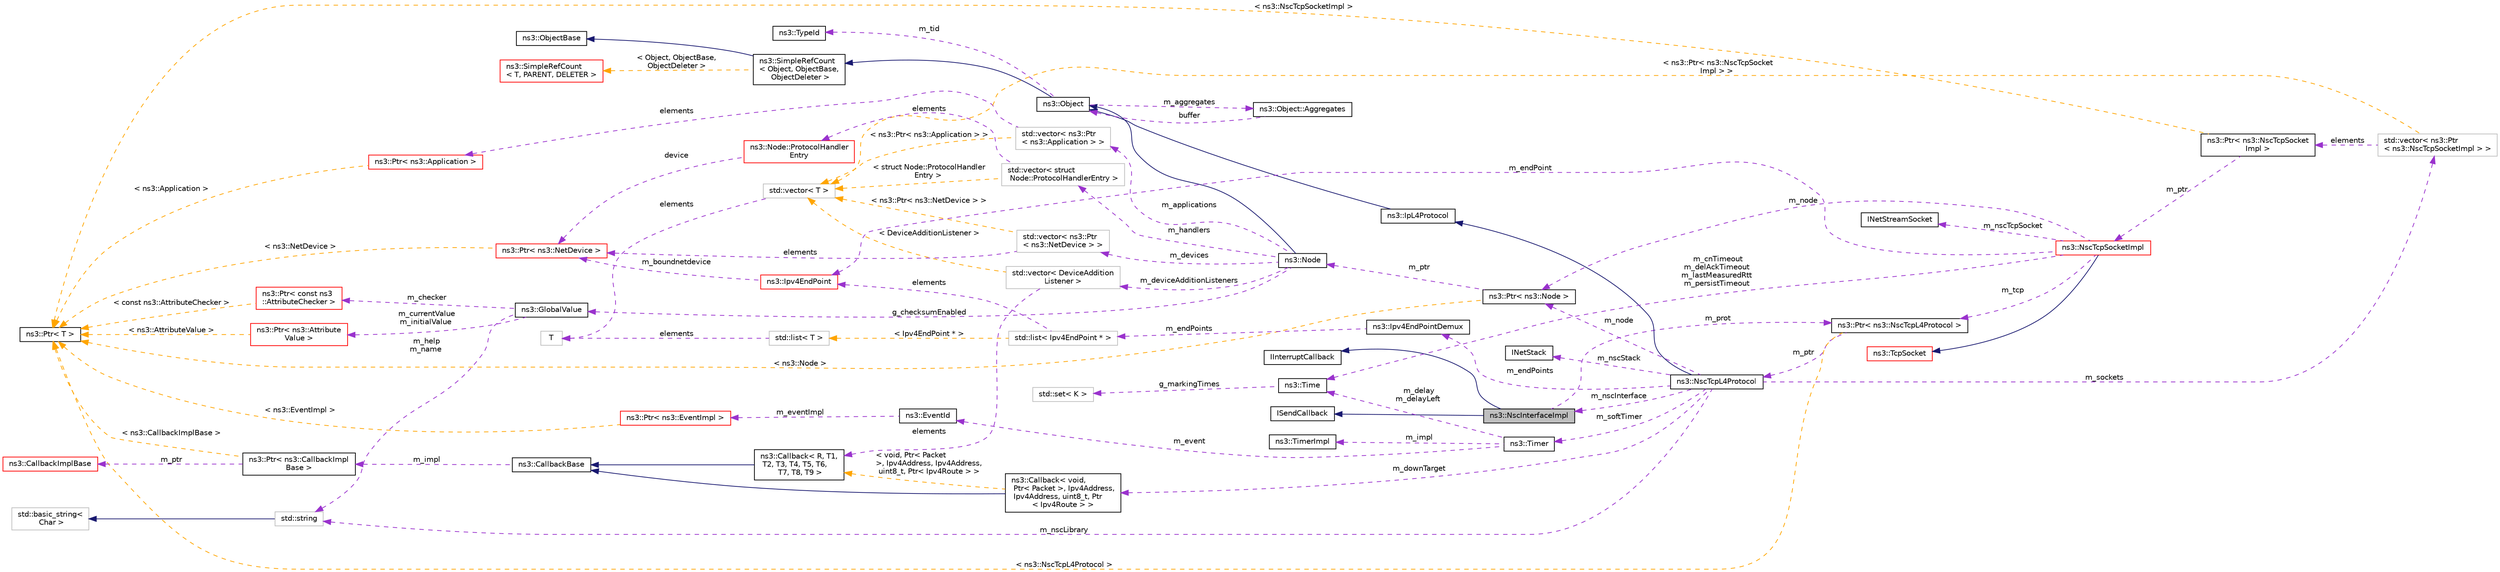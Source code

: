 digraph "ns3::NscInterfaceImpl"
{
 // LATEX_PDF_SIZE
  edge [fontname="Helvetica",fontsize="10",labelfontname="Helvetica",labelfontsize="10"];
  node [fontname="Helvetica",fontsize="10",shape=record];
  rankdir="LR";
  Node1 [label="ns3::NscInterfaceImpl",height=0.2,width=0.4,color="black", fillcolor="grey75", style="filled", fontcolor="black",tooltip="Nsc interface implementation class."];
  Node2 -> Node1 [dir="back",color="midnightblue",fontsize="10",style="solid",fontname="Helvetica"];
  Node2 [label="ISendCallback",height=0.2,width=0.4,color="black", fillcolor="white", style="filled",URL="$struct_i_send_callback.html",tooltip="Struct interface to NSC send capabilities."];
  Node3 -> Node1 [dir="back",color="midnightblue",fontsize="10",style="solid",fontname="Helvetica"];
  Node3 [label="IInterruptCallback",height=0.2,width=0.4,color="black", fillcolor="white", style="filled",URL="$struct_i_interrupt_callback.html",tooltip="Struct interface to NSC soft interrupt capabilities."];
  Node4 -> Node1 [dir="back",color="darkorchid3",fontsize="10",style="dashed",label=" m_prot" ,fontname="Helvetica"];
  Node4 [label="ns3::Ptr\< ns3::NscTcpL4Protocol \>",height=0.2,width=0.4,color="black", fillcolor="white", style="filled",URL="$classns3_1_1_ptr.html",tooltip=" "];
  Node5 -> Node4 [dir="back",color="darkorchid3",fontsize="10",style="dashed",label=" m_ptr" ,fontname="Helvetica"];
  Node5 [label="ns3::NscTcpL4Protocol",height=0.2,width=0.4,color="black", fillcolor="white", style="filled",URL="$classns3_1_1_nsc_tcp_l4_protocol.html",tooltip="Nsc wrapper glue, to interface with the Ipv4 protocol underneath."];
  Node6 -> Node5 [dir="back",color="midnightblue",fontsize="10",style="solid",fontname="Helvetica"];
  Node6 [label="ns3::IpL4Protocol",height=0.2,width=0.4,color="black", fillcolor="white", style="filled",URL="$classns3_1_1_ip_l4_protocol.html",tooltip="L4 Protocol abstract base class."];
  Node7 -> Node6 [dir="back",color="midnightblue",fontsize="10",style="solid",fontname="Helvetica"];
  Node7 [label="ns3::Object",height=0.2,width=0.4,color="black", fillcolor="white", style="filled",URL="$classns3_1_1_object.html",tooltip="A base class which provides memory management and object aggregation."];
  Node8 -> Node7 [dir="back",color="midnightblue",fontsize="10",style="solid",fontname="Helvetica"];
  Node8 [label="ns3::SimpleRefCount\l\< Object, ObjectBase,\l ObjectDeleter \>",height=0.2,width=0.4,color="black", fillcolor="white", style="filled",URL="$classns3_1_1_simple_ref_count.html",tooltip=" "];
  Node9 -> Node8 [dir="back",color="midnightblue",fontsize="10",style="solid",fontname="Helvetica"];
  Node9 [label="ns3::ObjectBase",height=0.2,width=0.4,color="black", fillcolor="white", style="filled",URL="$classns3_1_1_object_base.html",tooltip="Anchor the ns-3 type and attribute system."];
  Node10 -> Node8 [dir="back",color="orange",fontsize="10",style="dashed",label=" \< Object, ObjectBase,\l ObjectDeleter \>" ,fontname="Helvetica"];
  Node10 [label="ns3::SimpleRefCount\l\< T, PARENT, DELETER \>",height=0.2,width=0.4,color="red", fillcolor="white", style="filled",URL="$classns3_1_1_simple_ref_count.html",tooltip="A template-based reference counting class."];
  Node12 -> Node7 [dir="back",color="darkorchid3",fontsize="10",style="dashed",label=" m_tid" ,fontname="Helvetica"];
  Node12 [label="ns3::TypeId",height=0.2,width=0.4,color="black", fillcolor="white", style="filled",URL="$classns3_1_1_type_id.html",tooltip="a unique identifier for an interface."];
  Node13 -> Node7 [dir="back",color="darkorchid3",fontsize="10",style="dashed",label=" m_aggregates" ,fontname="Helvetica"];
  Node13 [label="ns3::Object::Aggregates",height=0.2,width=0.4,color="black", fillcolor="white", style="filled",URL="$structns3_1_1_object_1_1_aggregates.html",tooltip="The list of Objects aggregated to this one."];
  Node7 -> Node13 [dir="back",color="darkorchid3",fontsize="10",style="dashed",label=" buffer" ,fontname="Helvetica"];
  Node14 -> Node5 [dir="back",color="darkorchid3",fontsize="10",style="dashed",label=" m_node" ,fontname="Helvetica"];
  Node14 [label="ns3::Ptr\< ns3::Node \>",height=0.2,width=0.4,color="black", fillcolor="white", style="filled",URL="$classns3_1_1_ptr.html",tooltip=" "];
  Node15 -> Node14 [dir="back",color="darkorchid3",fontsize="10",style="dashed",label=" m_ptr" ,fontname="Helvetica"];
  Node15 [label="ns3::Node",height=0.2,width=0.4,color="black", fillcolor="white", style="filled",URL="$classns3_1_1_node.html",tooltip="A network Node."];
  Node7 -> Node15 [dir="back",color="midnightblue",fontsize="10",style="solid",fontname="Helvetica"];
  Node16 -> Node15 [dir="back",color="darkorchid3",fontsize="10",style="dashed",label=" m_applications" ,fontname="Helvetica"];
  Node16 [label="std::vector\< ns3::Ptr\l\< ns3::Application \> \>",height=0.2,width=0.4,color="grey75", fillcolor="white", style="filled",tooltip=" "];
  Node17 -> Node16 [dir="back",color="darkorchid3",fontsize="10",style="dashed",label=" elements" ,fontname="Helvetica"];
  Node17 [label="ns3::Ptr\< ns3::Application \>",height=0.2,width=0.4,color="red", fillcolor="white", style="filled",URL="$classns3_1_1_ptr.html",tooltip=" "];
  Node23 -> Node17 [dir="back",color="orange",fontsize="10",style="dashed",label=" \< ns3::Application \>" ,fontname="Helvetica"];
  Node23 [label="ns3::Ptr\< T \>",height=0.2,width=0.4,color="black", fillcolor="white", style="filled",URL="$classns3_1_1_ptr.html",tooltip="Smart pointer class similar to boost::intrusive_ptr."];
  Node27 -> Node16 [dir="back",color="orange",fontsize="10",style="dashed",label=" \< ns3::Ptr\< ns3::Application \> \>" ,fontname="Helvetica"];
  Node27 [label="std::vector\< T \>",height=0.2,width=0.4,color="grey75", fillcolor="white", style="filled",tooltip=" "];
  Node28 -> Node27 [dir="back",color="darkorchid3",fontsize="10",style="dashed",label=" elements" ,fontname="Helvetica"];
  Node28 [label="T",height=0.2,width=0.4,color="grey75", fillcolor="white", style="filled",tooltip=" "];
  Node29 -> Node15 [dir="back",color="darkorchid3",fontsize="10",style="dashed",label=" m_devices" ,fontname="Helvetica"];
  Node29 [label="std::vector\< ns3::Ptr\l\< ns3::NetDevice \> \>",height=0.2,width=0.4,color="grey75", fillcolor="white", style="filled",tooltip=" "];
  Node30 -> Node29 [dir="back",color="darkorchid3",fontsize="10",style="dashed",label=" elements" ,fontname="Helvetica"];
  Node30 [label="ns3::Ptr\< ns3::NetDevice \>",height=0.2,width=0.4,color="red", fillcolor="white", style="filled",URL="$classns3_1_1_ptr.html",tooltip=" "];
  Node23 -> Node30 [dir="back",color="orange",fontsize="10",style="dashed",label=" \< ns3::NetDevice \>" ,fontname="Helvetica"];
  Node27 -> Node29 [dir="back",color="orange",fontsize="10",style="dashed",label=" \< ns3::Ptr\< ns3::NetDevice \> \>" ,fontname="Helvetica"];
  Node32 -> Node15 [dir="back",color="darkorchid3",fontsize="10",style="dashed",label=" g_checksumEnabled" ,fontname="Helvetica"];
  Node32 [label="ns3::GlobalValue",height=0.2,width=0.4,color="black", fillcolor="white", style="filled",URL="$classns3_1_1_global_value.html",tooltip="Hold a so-called 'global value'."];
  Node33 -> Node32 [dir="back",color="darkorchid3",fontsize="10",style="dashed",label=" m_currentValue\nm_initialValue" ,fontname="Helvetica"];
  Node33 [label="ns3::Ptr\< ns3::Attribute\lValue \>",height=0.2,width=0.4,color="red", fillcolor="white", style="filled",URL="$classns3_1_1_ptr.html",tooltip=" "];
  Node23 -> Node33 [dir="back",color="orange",fontsize="10",style="dashed",label=" \< ns3::AttributeValue \>" ,fontname="Helvetica"];
  Node36 -> Node32 [dir="back",color="darkorchid3",fontsize="10",style="dashed",label=" m_help\nm_name" ,fontname="Helvetica"];
  Node36 [label="std::string",height=0.2,width=0.4,color="grey75", fillcolor="white", style="filled",tooltip=" "];
  Node37 -> Node36 [dir="back",color="midnightblue",fontsize="10",style="solid",fontname="Helvetica"];
  Node37 [label="std::basic_string\<\l Char \>",height=0.2,width=0.4,color="grey75", fillcolor="white", style="filled",tooltip=" "];
  Node38 -> Node32 [dir="back",color="darkorchid3",fontsize="10",style="dashed",label=" m_checker" ,fontname="Helvetica"];
  Node38 [label="ns3::Ptr\< const ns3\l::AttributeChecker \>",height=0.2,width=0.4,color="red", fillcolor="white", style="filled",URL="$classns3_1_1_ptr.html",tooltip=" "];
  Node23 -> Node38 [dir="back",color="orange",fontsize="10",style="dashed",label=" \< const ns3::AttributeChecker \>" ,fontname="Helvetica"];
  Node41 -> Node15 [dir="back",color="darkorchid3",fontsize="10",style="dashed",label=" m_handlers" ,fontname="Helvetica"];
  Node41 [label="std::vector\< struct\l Node::ProtocolHandlerEntry \>",height=0.2,width=0.4,color="grey75", fillcolor="white", style="filled",tooltip=" "];
  Node42 -> Node41 [dir="back",color="darkorchid3",fontsize="10",style="dashed",label=" elements" ,fontname="Helvetica"];
  Node42 [label="ns3::Node::ProtocolHandler\lEntry",height=0.2,width=0.4,color="red", fillcolor="white", style="filled",URL="$structns3_1_1_node_1_1_protocol_handler_entry.html",tooltip="Protocol handler entry."];
  Node30 -> Node42 [dir="back",color="darkorchid3",fontsize="10",style="dashed",label=" device" ,fontname="Helvetica"];
  Node27 -> Node41 [dir="back",color="orange",fontsize="10",style="dashed",label=" \< struct Node::ProtocolHandler\lEntry \>" ,fontname="Helvetica"];
  Node49 -> Node15 [dir="back",color="darkorchid3",fontsize="10",style="dashed",label=" m_deviceAdditionListeners" ,fontname="Helvetica"];
  Node49 [label="std::vector\< DeviceAddition\lListener \>",height=0.2,width=0.4,color="grey75", fillcolor="white", style="filled",tooltip=" "];
  Node48 -> Node49 [dir="back",color="darkorchid3",fontsize="10",style="dashed",label=" elements" ,fontname="Helvetica"];
  Node48 [label="ns3::Callback\< R, T1,\l T2, T3, T4, T5, T6,\l T7, T8, T9 \>",height=0.2,width=0.4,color="black", fillcolor="white", style="filled",URL="$classns3_1_1_callback.html",tooltip="Callback template class."];
  Node44 -> Node48 [dir="back",color="midnightblue",fontsize="10",style="solid",fontname="Helvetica"];
  Node44 [label="ns3::CallbackBase",height=0.2,width=0.4,color="black", fillcolor="white", style="filled",URL="$classns3_1_1_callback_base.html",tooltip="Base class for Callback class."];
  Node45 -> Node44 [dir="back",color="darkorchid3",fontsize="10",style="dashed",label=" m_impl" ,fontname="Helvetica"];
  Node45 [label="ns3::Ptr\< ns3::CallbackImpl\lBase \>",height=0.2,width=0.4,color="black", fillcolor="white", style="filled",URL="$classns3_1_1_ptr.html",tooltip=" "];
  Node46 -> Node45 [dir="back",color="darkorchid3",fontsize="10",style="dashed",label=" m_ptr" ,fontname="Helvetica"];
  Node46 [label="ns3::CallbackImplBase",height=0.2,width=0.4,color="red", fillcolor="white", style="filled",URL="$classns3_1_1_callback_impl_base.html",tooltip="Abstract base class for CallbackImpl Provides reference counting and equality test."];
  Node23 -> Node45 [dir="back",color="orange",fontsize="10",style="dashed",label=" \< ns3::CallbackImplBase \>" ,fontname="Helvetica"];
  Node27 -> Node49 [dir="back",color="orange",fontsize="10",style="dashed",label=" \< DeviceAdditionListener \>" ,fontname="Helvetica"];
  Node23 -> Node14 [dir="back",color="orange",fontsize="10",style="dashed",label=" \< ns3::Node \>" ,fontname="Helvetica"];
  Node1 -> Node5 [dir="back",color="darkorchid3",fontsize="10",style="dashed",label=" m_nscInterface" ,fontname="Helvetica"];
  Node50 -> Node5 [dir="back",color="darkorchid3",fontsize="10",style="dashed",label=" m_nscStack" ,fontname="Helvetica"];
  Node50 [label="INetStack",height=0.2,width=0.4,color="black", fillcolor="white", style="filled",URL="$struct_i_net_stack.html",tooltip="Struct interface to NSC stack."];
  Node36 -> Node5 [dir="back",color="darkorchid3",fontsize="10",style="dashed",label=" m_nscLibrary" ,fontname="Helvetica"];
  Node51 -> Node5 [dir="back",color="darkorchid3",fontsize="10",style="dashed",label=" m_downTarget" ,fontname="Helvetica"];
  Node51 [label="ns3::Callback\< void,\l Ptr\< Packet \>, Ipv4Address,\l Ipv4Address, uint8_t, Ptr\l\< Ipv4Route \> \>",height=0.2,width=0.4,color="black", fillcolor="white", style="filled",URL="$classns3_1_1_callback.html",tooltip=" "];
  Node44 -> Node51 [dir="back",color="midnightblue",fontsize="10",style="solid",fontname="Helvetica"];
  Node48 -> Node51 [dir="back",color="orange",fontsize="10",style="dashed",label=" \< void, Ptr\< Packet\l \>, Ipv4Address, Ipv4Address,\l uint8_t, Ptr\< Ipv4Route \> \>" ,fontname="Helvetica"];
  Node52 -> Node5 [dir="back",color="darkorchid3",fontsize="10",style="dashed",label=" m_sockets" ,fontname="Helvetica"];
  Node52 [label="std::vector\< ns3::Ptr\l\< ns3::NscTcpSocketImpl \> \>",height=0.2,width=0.4,color="grey75", fillcolor="white", style="filled",tooltip=" "];
  Node53 -> Node52 [dir="back",color="darkorchid3",fontsize="10",style="dashed",label=" elements" ,fontname="Helvetica"];
  Node53 [label="ns3::Ptr\< ns3::NscTcpSocket\lImpl \>",height=0.2,width=0.4,color="black", fillcolor="white", style="filled",URL="$classns3_1_1_ptr.html",tooltip=" "];
  Node54 -> Node53 [dir="back",color="darkorchid3",fontsize="10",style="dashed",label=" m_ptr" ,fontname="Helvetica"];
  Node54 [label="ns3::NscTcpSocketImpl",height=0.2,width=0.4,color="red", fillcolor="white", style="filled",URL="$classns3_1_1_nsc_tcp_socket_impl.html",tooltip="Socket logic for the NSC TCP sockets."];
  Node55 -> Node54 [dir="back",color="midnightblue",fontsize="10",style="solid",fontname="Helvetica"];
  Node55 [label="ns3::TcpSocket",height=0.2,width=0.4,color="red", fillcolor="white", style="filled",URL="$classns3_1_1_tcp_socket.html",tooltip="(abstract) base class of all TcpSockets"];
  Node62 -> Node54 [dir="back",color="darkorchid3",fontsize="10",style="dashed",label=" m_nscTcpSocket" ,fontname="Helvetica"];
  Node62 [label="INetStreamSocket",height=0.2,width=0.4,color="black", fillcolor="white", style="filled",URL="$struct_i_net_stream_socket.html",tooltip="Struct interface to NSC Stream (i.e., TCP) Sockets."];
  Node14 -> Node54 [dir="back",color="darkorchid3",fontsize="10",style="dashed",label=" m_node" ,fontname="Helvetica"];
  Node24 -> Node54 [dir="back",color="darkorchid3",fontsize="10",style="dashed",label=" m_cnTimeout\nm_delAckTimeout\nm_lastMeasuredRtt\nm_persistTimeout" ,fontname="Helvetica"];
  Node24 [label="ns3::Time",height=0.2,width=0.4,color="black", fillcolor="white", style="filled",URL="$classns3_1_1_time.html",tooltip="Simulation virtual time values and global simulation resolution."];
  Node25 -> Node24 [dir="back",color="darkorchid3",fontsize="10",style="dashed",label=" g_markingTimes" ,fontname="Helvetica"];
  Node25 [label="std::set\< K \>",height=0.2,width=0.4,color="grey75", fillcolor="white", style="filled",tooltip=" "];
  Node74 -> Node54 [dir="back",color="darkorchid3",fontsize="10",style="dashed",label=" m_endPoint" ,fontname="Helvetica"];
  Node74 [label="ns3::Ipv4EndPoint",height=0.2,width=0.4,color="red", fillcolor="white", style="filled",URL="$classns3_1_1_ipv4_end_point.html",tooltip="A representation of an internet endpoint/connection."];
  Node30 -> Node74 [dir="back",color="darkorchid3",fontsize="10",style="dashed",label=" m_boundnetdevice" ,fontname="Helvetica"];
  Node4 -> Node54 [dir="back",color="darkorchid3",fontsize="10",style="dashed",label=" m_tcp" ,fontname="Helvetica"];
  Node23 -> Node53 [dir="back",color="orange",fontsize="10",style="dashed",label=" \< ns3::NscTcpSocketImpl \>" ,fontname="Helvetica"];
  Node27 -> Node52 [dir="back",color="orange",fontsize="10",style="dashed",label=" \< ns3::Ptr\< ns3::NscTcpSocket\lImpl \> \>" ,fontname="Helvetica"];
  Node79 -> Node5 [dir="back",color="darkorchid3",fontsize="10",style="dashed",label=" m_endPoints" ,fontname="Helvetica"];
  Node79 [label="ns3::Ipv4EndPointDemux",height=0.2,width=0.4,color="black", fillcolor="white", style="filled",URL="$classns3_1_1_ipv4_end_point_demux.html",tooltip="Demultiplexes packets to various transport layer endpoints."];
  Node80 -> Node79 [dir="back",color="darkorchid3",fontsize="10",style="dashed",label=" m_endPoints" ,fontname="Helvetica"];
  Node80 [label="std::list\< Ipv4EndPoint * \>",height=0.2,width=0.4,color="grey75", fillcolor="white", style="filled",tooltip=" "];
  Node74 -> Node80 [dir="back",color="darkorchid3",fontsize="10",style="dashed",label=" elements" ,fontname="Helvetica"];
  Node73 -> Node80 [dir="back",color="orange",fontsize="10",style="dashed",label=" \< Ipv4EndPoint * \>" ,fontname="Helvetica"];
  Node73 [label="std::list\< T \>",height=0.2,width=0.4,color="grey75", fillcolor="white", style="filled",tooltip=" "];
  Node28 -> Node73 [dir="back",color="darkorchid3",fontsize="10",style="dashed",label=" elements" ,fontname="Helvetica"];
  Node81 -> Node5 [dir="back",color="darkorchid3",fontsize="10",style="dashed",label=" m_softTimer" ,fontname="Helvetica"];
  Node81 [label="ns3::Timer",height=0.2,width=0.4,color="black", fillcolor="white", style="filled",URL="$classns3_1_1_timer.html",tooltip="A simple virtual Timer class."];
  Node19 -> Node81 [dir="back",color="darkorchid3",fontsize="10",style="dashed",label=" m_event" ,fontname="Helvetica"];
  Node19 [label="ns3::EventId",height=0.2,width=0.4,color="black", fillcolor="white", style="filled",URL="$classns3_1_1_event_id.html",tooltip="An identifier for simulation events."];
  Node20 -> Node19 [dir="back",color="darkorchid3",fontsize="10",style="dashed",label=" m_eventImpl" ,fontname="Helvetica"];
  Node20 [label="ns3::Ptr\< ns3::EventImpl \>",height=0.2,width=0.4,color="red", fillcolor="white", style="filled",URL="$classns3_1_1_ptr.html",tooltip=" "];
  Node23 -> Node20 [dir="back",color="orange",fontsize="10",style="dashed",label=" \< ns3::EventImpl \>" ,fontname="Helvetica"];
  Node24 -> Node81 [dir="back",color="darkorchid3",fontsize="10",style="dashed",label=" m_delay\nm_delayLeft" ,fontname="Helvetica"];
  Node82 -> Node81 [dir="back",color="darkorchid3",fontsize="10",style="dashed",label=" m_impl" ,fontname="Helvetica"];
  Node82 [label="ns3::TimerImpl",height=0.2,width=0.4,color="black", fillcolor="white", style="filled",URL="$classns3_1_1_timer_impl.html",tooltip="The timer implementation underlying Timer and Watchdog."];
  Node23 -> Node4 [dir="back",color="orange",fontsize="10",style="dashed",label=" \< ns3::NscTcpL4Protocol \>" ,fontname="Helvetica"];
}
